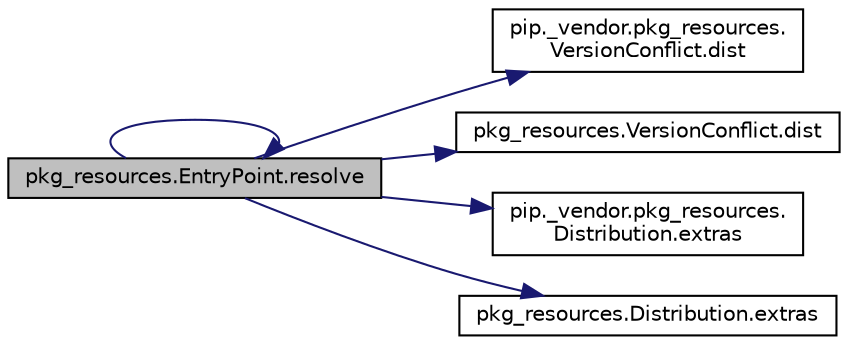 digraph "pkg_resources.EntryPoint.resolve"
{
 // LATEX_PDF_SIZE
  edge [fontname="Helvetica",fontsize="10",labelfontname="Helvetica",labelfontsize="10"];
  node [fontname="Helvetica",fontsize="10",shape=record];
  rankdir="LR";
  Node1 [label="pkg_resources.EntryPoint.resolve",height=0.2,width=0.4,color="black", fillcolor="grey75", style="filled", fontcolor="black",tooltip=" "];
  Node1 -> Node2 [color="midnightblue",fontsize="10",style="solid",fontname="Helvetica"];
  Node2 [label="pip._vendor.pkg_resources.\lVersionConflict.dist",height=0.2,width=0.4,color="black", fillcolor="white", style="filled",URL="$d2/d23/classpip_1_1__vendor_1_1pkg__resources_1_1_version_conflict.html#ab3d8caac5c0236cd06cdfafaae139b5c",tooltip=" "];
  Node1 -> Node3 [color="midnightblue",fontsize="10",style="solid",fontname="Helvetica"];
  Node3 [label="pkg_resources.VersionConflict.dist",height=0.2,width=0.4,color="black", fillcolor="white", style="filled",URL="$d2/d54/classpkg__resources_1_1_version_conflict.html#aa9fbb5b0a8a3eca7fd7b68590df60925",tooltip=" "];
  Node1 -> Node4 [color="midnightblue",fontsize="10",style="solid",fontname="Helvetica"];
  Node4 [label="pip._vendor.pkg_resources.\lDistribution.extras",height=0.2,width=0.4,color="black", fillcolor="white", style="filled",URL="$d0/ddb/classpip_1_1__vendor_1_1pkg__resources_1_1_distribution.html#a12c47b7c03dfb6dab9166ca5cb53b464",tooltip=" "];
  Node1 -> Node5 [color="midnightblue",fontsize="10",style="solid",fontname="Helvetica"];
  Node5 [label="pkg_resources.Distribution.extras",height=0.2,width=0.4,color="black", fillcolor="white", style="filled",URL="$d8/d25/classpkg__resources_1_1_distribution.html#ae382387ed776b026046d59a56291b805",tooltip=" "];
  Node1 -> Node1 [color="midnightblue",fontsize="10",style="solid",fontname="Helvetica"];
}

